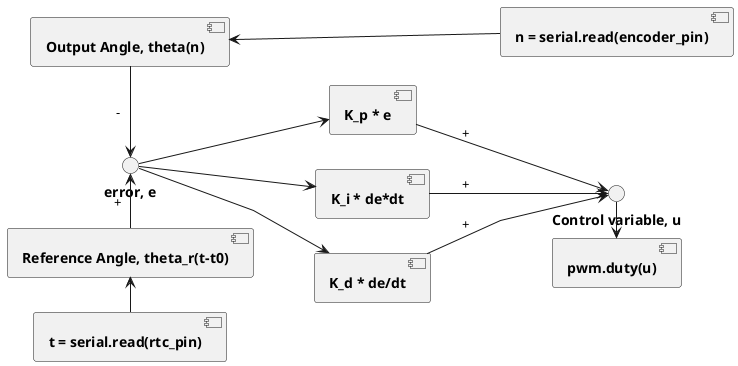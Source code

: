 @startuml
left to right direction
skinparam linetype polyline
/'
skinparam linetype ortho
'/

component "<b>t = serial.read(rtc_pin)</b>" as serial_read_rtc
component "<b>Reference Angle, theta_r(t-t0)</b>" as theta_r
/'note bottom of theta_r : Desired angular position\ncalculated from elapsed time, t-t0'/

interface "<b>error, e</b>" as e
together {
  component "<b>K_p * e</b>" as p
  component "<b>K_i * de*dt</b>" as i
  component "<b>K_d * de/dt</b>" as d
}

e <- theta_r : +

e --> p
e --> i
e --> d

interface "<b>Control variable, u</b>" as u
/'note bottom of u : Control variable used\nfor setting PWM duty cycle'/
p --> u : +
i --> u : +
d --> u : +

component "<b>pwm.duty(u)</b>" as pwm_gen
u -> pwm_gen

component "<b>n = serial.read(encoder_pin)</b>" as serial_read_encoder
component "<b>Output Angle, theta(n)</b>" as theta

theta_r <- serial_read_rtc
theta -> e : -
theta <--- serial_read_encoder

@enduml
